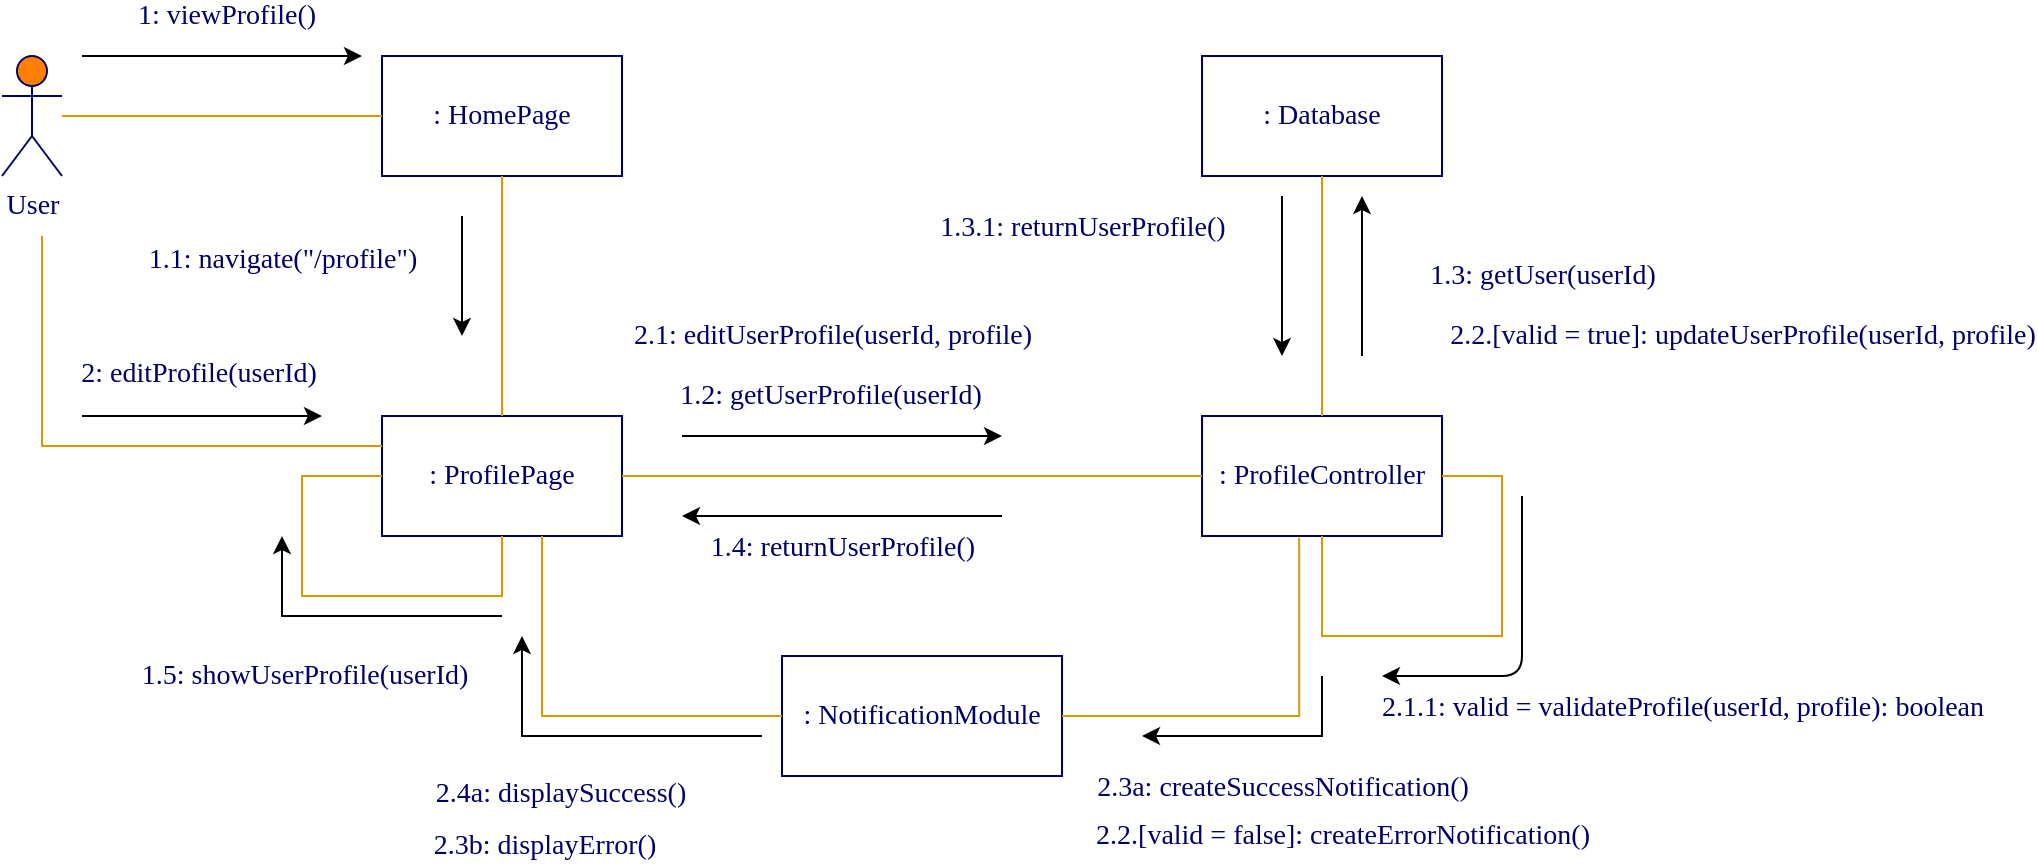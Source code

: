 <mxfile version="27.0.6" pages="2">
  <diagram id="97tm-h5Ckm5sz74WQkq5" name="displayHabitHistory">
    <mxGraphModel dx="1034" dy="570" grid="1" gridSize="10" guides="1" tooltips="1" connect="1" arrows="1" fold="1" page="1" pageScale="1" pageWidth="850" pageHeight="1100" math="0" shadow="0">
      <root>
        <mxCell id="0" />
        <mxCell id="1" parent="0" />
        <mxCell id="gK8piUCHMvRaqXS9n0kf-1" value="User" style="shape=umlActor;verticalLabelPosition=bottom;labelBackgroundColor=#ffffff;verticalAlign=top;html=1;strokeColor=#000066;fillColor=#FF8000;fontFamily=Tahoma;fontSize=14;fontColor=#000066;" parent="1" vertex="1">
          <mxGeometry x="140" y="470" width="30" height="60" as="geometry" />
        </mxCell>
        <mxCell id="gK8piUCHMvRaqXS9n0kf-2" value=": HomePage" style="rounded=0;whiteSpace=wrap;html=1;labelBackgroundColor=#ffffff;strokeColor=#000066;fillColor=none;fontFamily=Tahoma;fontSize=14;fontColor=#000066;" parent="1" vertex="1">
          <mxGeometry x="330" y="470" width="120" height="60" as="geometry" />
        </mxCell>
        <mxCell id="gK8piUCHMvRaqXS9n0kf-3" value=": ProfilePage" style="rounded=0;whiteSpace=wrap;html=1;labelBackgroundColor=#ffffff;strokeColor=#000066;fillColor=none;fontFamily=Tahoma;fontSize=14;fontColor=#000066;" parent="1" vertex="1">
          <mxGeometry x="330" y="650" width="120" height="60" as="geometry" />
        </mxCell>
        <mxCell id="gK8piUCHMvRaqXS9n0kf-4" value=": ProfileController" style="rounded=0;whiteSpace=wrap;html=1;labelBackgroundColor=#ffffff;strokeColor=#000066;fillColor=none;fontFamily=Tahoma;fontSize=14;fontColor=#000066;" parent="1" vertex="1">
          <mxGeometry x="740" y="650" width="120" height="60" as="geometry" />
        </mxCell>
        <mxCell id="gK8piUCHMvRaqXS9n0kf-5" value=": NotificationModule" style="rounded=0;whiteSpace=wrap;html=1;labelBackgroundColor=#ffffff;strokeColor=#000066;fillColor=none;fontFamily=Tahoma;fontSize=14;fontColor=#000066;" parent="1" vertex="1">
          <mxGeometry x="530" y="770" width="140" height="60" as="geometry" />
        </mxCell>
        <mxCell id="gK8piUCHMvRaqXS9n0kf-6" value=": Database" style="rounded=0;whiteSpace=wrap;html=1;labelBackgroundColor=#ffffff;strokeColor=#000066;fillColor=none;fontFamily=Tahoma;fontSize=14;fontColor=#000066;" parent="1" vertex="1">
          <mxGeometry x="740" y="470" width="120" height="60" as="geometry" />
        </mxCell>
        <mxCell id="gK8piUCHMvRaqXS9n0kf-7" value="" style="endArrow=classic;html=1;fontFamily=Tahoma;fontSize=14;fontColor=#000066;" parent="1" edge="1">
          <mxGeometry width="50" height="50" relative="1" as="geometry">
            <mxPoint x="180" y="470" as="sourcePoint" />
            <mxPoint x="320" y="470" as="targetPoint" />
            <Array as="points">
              <mxPoint x="260" y="470" />
            </Array>
          </mxGeometry>
        </mxCell>
        <mxCell id="gK8piUCHMvRaqXS9n0kf-8" value="1: viewProfile()" style="text;html=1;resizable=0;points=[];align=center;verticalAlign=middle;labelBackgroundColor=#ffffff;fontSize=14;fontFamily=Tahoma;fontColor=#000066;" parent="gK8piUCHMvRaqXS9n0kf-7" vertex="1" connectable="0">
          <mxGeometry x="-0.618" y="4" relative="1" as="geometry">
            <mxPoint x="45" y="-16" as="offset" />
          </mxGeometry>
        </mxCell>
        <mxCell id="gK8piUCHMvRaqXS9n0kf-9" style="edgeStyle=orthogonalEdgeStyle;rounded=0;orthogonalLoop=1;jettySize=auto;html=1;fontFamily=Tahoma;fontSize=14;fontColor=#000066;endArrow=none;endFill=0;fillColor=#ffe6cc;strokeColor=#d79b00;entryX=0;entryY=0.5;entryDx=0;entryDy=0;" parent="1" source="gK8piUCHMvRaqXS9n0kf-1" target="gK8piUCHMvRaqXS9n0kf-2" edge="1">
          <mxGeometry relative="1" as="geometry">
            <mxPoint x="210" y="490" as="sourcePoint" />
            <mxPoint x="380" y="490" as="targetPoint" />
          </mxGeometry>
        </mxCell>
        <mxCell id="gK8piUCHMvRaqXS9n0kf-10" value="" style="endArrow=classic;html=1;rounded=0;" parent="1" edge="1">
          <mxGeometry width="50" height="50" relative="1" as="geometry">
            <mxPoint x="370" y="550" as="sourcePoint" />
            <mxPoint x="370" y="610" as="targetPoint" />
          </mxGeometry>
        </mxCell>
        <mxCell id="gK8piUCHMvRaqXS9n0kf-11" style="edgeStyle=orthogonalEdgeStyle;rounded=0;orthogonalLoop=1;jettySize=auto;html=1;fontFamily=Tahoma;fontSize=14;fontColor=#000066;endArrow=none;endFill=0;fillColor=#ffe6cc;strokeColor=#d79b00;entryX=0.5;entryY=0;entryDx=0;entryDy=0;exitX=0.5;exitY=1;exitDx=0;exitDy=0;" parent="1" source="gK8piUCHMvRaqXS9n0kf-2" target="gK8piUCHMvRaqXS9n0kf-3" edge="1">
          <mxGeometry relative="1" as="geometry">
            <mxPoint x="390" y="560" as="sourcePoint" />
            <mxPoint x="560" y="560" as="targetPoint" />
          </mxGeometry>
        </mxCell>
        <mxCell id="gK8piUCHMvRaqXS9n0kf-12" value="1.1: navigate(&quot;/profile&quot;)&lt;div&gt;&lt;br&gt;&lt;/div&gt;" style="text;html=1;resizable=0;points=[];align=center;verticalAlign=middle;labelBackgroundColor=#ffffff;fontSize=14;fontFamily=Tahoma;fontColor=#000066;" parent="1" vertex="1" connectable="0">
          <mxGeometry x="280" y="580" as="geometry" />
        </mxCell>
        <mxCell id="gK8piUCHMvRaqXS9n0kf-14" style="edgeStyle=orthogonalEdgeStyle;rounded=0;orthogonalLoop=1;jettySize=auto;html=1;fontFamily=Tahoma;fontSize=14;fontColor=#000066;endArrow=none;endFill=0;fillColor=#ffe6cc;strokeColor=#d79b00;entryX=0;entryY=0.5;entryDx=0;entryDy=0;exitX=1;exitY=0.5;exitDx=0;exitDy=0;" parent="1" source="gK8piUCHMvRaqXS9n0kf-3" target="gK8piUCHMvRaqXS9n0kf-4" edge="1">
          <mxGeometry relative="1" as="geometry">
            <mxPoint x="560" y="700" as="sourcePoint" />
            <mxPoint x="720" y="700" as="targetPoint" />
          </mxGeometry>
        </mxCell>
        <mxCell id="gK8piUCHMvRaqXS9n0kf-15" style="edgeStyle=orthogonalEdgeStyle;rounded=0;orthogonalLoop=1;jettySize=auto;html=1;fontFamily=Tahoma;fontSize=14;fontColor=#000066;endArrow=none;endFill=0;fillColor=#ffe6cc;strokeColor=#d79b00;entryX=0.5;entryY=1;entryDx=0;entryDy=0;exitX=0.5;exitY=0;exitDx=0;exitDy=0;" parent="1" source="gK8piUCHMvRaqXS9n0kf-4" target="gK8piUCHMvRaqXS9n0kf-6" edge="1">
          <mxGeometry relative="1" as="geometry">
            <mxPoint x="760" y="600" as="sourcePoint" />
            <mxPoint x="920" y="600" as="targetPoint" />
            <Array as="points">
              <mxPoint x="800" y="590" />
              <mxPoint x="800" y="590" />
            </Array>
          </mxGeometry>
        </mxCell>
        <mxCell id="gK8piUCHMvRaqXS9n0kf-16" value="" style="endArrow=classic;html=1;fontFamily=Tahoma;fontSize=14;fontColor=#000066;" parent="1" edge="1">
          <mxGeometry width="50" height="50" relative="1" as="geometry">
            <mxPoint x="480" y="660" as="sourcePoint" />
            <mxPoint x="640" y="660" as="targetPoint" />
            <Array as="points" />
          </mxGeometry>
        </mxCell>
        <mxCell id="gK8piUCHMvRaqXS9n0kf-17" value="1.2: getUserProfile(userId)" style="text;html=1;resizable=0;points=[];align=center;verticalAlign=middle;labelBackgroundColor=#ffffff;fontSize=14;fontFamily=Tahoma;fontColor=#000066;" parent="gK8piUCHMvRaqXS9n0kf-16" vertex="1" connectable="0">
          <mxGeometry x="-0.618" y="4" relative="1" as="geometry">
            <mxPoint x="43" y="-16" as="offset" />
          </mxGeometry>
        </mxCell>
        <mxCell id="gK8piUCHMvRaqXS9n0kf-18" value="" style="endArrow=classic;html=1;fontFamily=Tahoma;fontSize=14;fontColor=#000066;" parent="1" edge="1">
          <mxGeometry width="50" height="50" relative="1" as="geometry">
            <mxPoint x="820" y="620" as="sourcePoint" />
            <mxPoint x="820" y="540" as="targetPoint" />
            <Array as="points" />
          </mxGeometry>
        </mxCell>
        <mxCell id="gK8piUCHMvRaqXS9n0kf-19" value="1.3: getUser(userId)" style="text;html=1;resizable=0;points=[];align=center;verticalAlign=middle;labelBackgroundColor=#ffffff;fontSize=14;fontFamily=Tahoma;fontColor=#000066;" parent="gK8piUCHMvRaqXS9n0kf-18" vertex="1" connectable="0">
          <mxGeometry x="-0.618" y="4" relative="1" as="geometry">
            <mxPoint x="94" y="-25" as="offset" />
          </mxGeometry>
        </mxCell>
        <mxCell id="gK8piUCHMvRaqXS9n0kf-20" value="" style="endArrow=classic;html=1;rounded=0;" parent="1" edge="1">
          <mxGeometry width="50" height="50" relative="1" as="geometry">
            <mxPoint x="780" y="540" as="sourcePoint" />
            <mxPoint x="780" y="620" as="targetPoint" />
          </mxGeometry>
        </mxCell>
        <mxCell id="gK8piUCHMvRaqXS9n0kf-21" value="1.3.1: returnUserProfile()" style="text;html=1;resizable=0;points=[];align=center;verticalAlign=middle;labelBackgroundColor=#ffffff;fontSize=14;fontFamily=Tahoma;fontColor=#000066;" parent="1" vertex="1" connectable="0">
          <mxGeometry x="680" y="560" as="geometry">
            <mxPoint y="-4" as="offset" />
          </mxGeometry>
        </mxCell>
        <mxCell id="gK8piUCHMvRaqXS9n0kf-22" value="" style="endArrow=classic;html=1;rounded=0;" parent="1" edge="1">
          <mxGeometry width="50" height="50" relative="1" as="geometry">
            <mxPoint x="640" y="700" as="sourcePoint" />
            <mxPoint x="480" y="700" as="targetPoint" />
          </mxGeometry>
        </mxCell>
        <mxCell id="gK8piUCHMvRaqXS9n0kf-23" value="1.4: returnUserProfile()" style="text;html=1;resizable=0;points=[];align=center;verticalAlign=middle;labelBackgroundColor=#ffffff;fontSize=14;fontFamily=Tahoma;fontColor=#000066;" parent="1" vertex="1" connectable="0">
          <mxGeometry x="560" y="720" as="geometry">
            <mxPoint y="-4" as="offset" />
          </mxGeometry>
        </mxCell>
        <mxCell id="gK8piUCHMvRaqXS9n0kf-24" style="edgeStyle=orthogonalEdgeStyle;rounded=0;orthogonalLoop=1;jettySize=auto;html=1;entryX=0;entryY=0.5;entryDx=0;entryDy=0;startArrow=none;startFill=0;endArrow=none;endFill=0;fontFamily=Tahoma;fontSize=14;fontColor=#000066;fillColor=#ffe6cc;strokeColor=#d79b00;exitX=0.5;exitY=1;exitDx=0;exitDy=0;" parent="1" source="gK8piUCHMvRaqXS9n0kf-3" target="gK8piUCHMvRaqXS9n0kf-3" edge="1">
          <mxGeometry relative="1" as="geometry">
            <Array as="points">
              <mxPoint x="390" y="740" />
              <mxPoint x="290" y="740" />
              <mxPoint x="290" y="680" />
            </Array>
            <mxPoint x="300" y="700" as="sourcePoint" />
            <mxPoint x="260" y="710" as="targetPoint" />
          </mxGeometry>
        </mxCell>
        <mxCell id="gK8piUCHMvRaqXS9n0kf-25" value="1.5: showUserProfile(userId)" style="text;html=1;resizable=0;points=[];align=center;verticalAlign=middle;labelBackgroundColor=#ffffff;fontSize=14;fontFamily=Tahoma;fontColor=#000066;" parent="1" vertex="1" connectable="0">
          <mxGeometry x="290" y="780" as="geometry">
            <mxPoint x="1" as="offset" />
          </mxGeometry>
        </mxCell>
        <mxCell id="gK8piUCHMvRaqXS9n0kf-27" style="edgeStyle=orthogonalEdgeStyle;rounded=0;orthogonalLoop=1;jettySize=auto;html=1;fontFamily=Tahoma;fontSize=14;fontColor=#000066;endArrow=none;endFill=0;fillColor=#ffe6cc;strokeColor=#d79b00;entryX=0;entryY=0.25;entryDx=0;entryDy=0;" parent="1" target="gK8piUCHMvRaqXS9n0kf-3" edge="1">
          <mxGeometry relative="1" as="geometry">
            <mxPoint x="160" y="560" as="sourcePoint" />
            <mxPoint x="310" y="650" as="targetPoint" />
            <Array as="points">
              <mxPoint x="160" y="665" />
            </Array>
          </mxGeometry>
        </mxCell>
        <mxCell id="gK8piUCHMvRaqXS9n0kf-28" value="2: editProfile(userId)" style="text;html=1;resizable=0;points=[];align=center;verticalAlign=middle;labelBackgroundColor=#ffffff;fontSize=14;fontFamily=Tahoma;fontColor=#000066;" parent="1" vertex="1" connectable="0">
          <mxGeometry x="240" y="630" as="geometry">
            <mxPoint x="-2" y="-1" as="offset" />
          </mxGeometry>
        </mxCell>
        <mxCell id="gK8piUCHMvRaqXS9n0kf-29" value="" style="endArrow=classic;html=1;rounded=0;" parent="1" edge="1">
          <mxGeometry width="50" height="50" relative="1" as="geometry">
            <mxPoint x="390" y="750" as="sourcePoint" />
            <mxPoint x="280" y="710" as="targetPoint" />
            <Array as="points">
              <mxPoint x="280" y="750" />
            </Array>
          </mxGeometry>
        </mxCell>
        <mxCell id="gK8piUCHMvRaqXS9n0kf-30" value="" style="endArrow=classic;html=1;rounded=0;" parent="1" edge="1">
          <mxGeometry width="50" height="50" relative="1" as="geometry">
            <mxPoint x="180" y="650" as="sourcePoint" />
            <mxPoint x="300" y="650" as="targetPoint" />
          </mxGeometry>
        </mxCell>
        <mxCell id="gK8piUCHMvRaqXS9n0kf-31" value="2.1: editUserProfile(userId, profile)" style="text;html=1;resizable=0;points=[];align=center;verticalAlign=middle;labelBackgroundColor=#ffffff;fontSize=14;fontFamily=Tahoma;fontColor=#000066;" parent="1" vertex="1" connectable="0">
          <mxGeometry x="555" y="610" as="geometry" />
        </mxCell>
        <mxCell id="gK8piUCHMvRaqXS9n0kf-32" value="2.2.[valid = true]: updateUserProfile(userId, profile)" style="text;html=1;resizable=0;points=[];align=center;verticalAlign=middle;labelBackgroundColor=#ffffff;fontSize=14;fontFamily=Tahoma;fontColor=#000066;" parent="1" vertex="1" connectable="0">
          <mxGeometry x="1010" y="610" as="geometry" />
        </mxCell>
        <mxCell id="gK8piUCHMvRaqXS9n0kf-37" style="edgeStyle=orthogonalEdgeStyle;rounded=0;orthogonalLoop=1;jettySize=auto;html=1;fontFamily=Tahoma;fontSize=14;fontColor=#000066;endArrow=none;endFill=0;fillColor=#ffe6cc;strokeColor=#d79b00;entryX=1;entryY=0.5;entryDx=0;entryDy=0;exitX=0.405;exitY=1.014;exitDx=0;exitDy=0;exitPerimeter=0;" parent="1" source="gK8piUCHMvRaqXS9n0kf-4" target="gK8piUCHMvRaqXS9n0kf-5" edge="1">
          <mxGeometry relative="1" as="geometry">
            <mxPoint x="690" y="730" as="sourcePoint" />
            <mxPoint x="690" y="610" as="targetPoint" />
            <Array as="points">
              <mxPoint x="789" y="800" />
            </Array>
          </mxGeometry>
        </mxCell>
        <mxCell id="gK8piUCHMvRaqXS9n0kf-38" value="2.3a: createSuccessNotification()" style="text;html=1;resizable=0;points=[];align=center;verticalAlign=middle;labelBackgroundColor=#ffffff;fontSize=14;fontFamily=Tahoma;fontColor=#000066;" parent="1" vertex="1" connectable="0">
          <mxGeometry x="780" y="840" as="geometry">
            <mxPoint y="-4" as="offset" />
          </mxGeometry>
        </mxCell>
        <mxCell id="gK8piUCHMvRaqXS9n0kf-39" value="" style="endArrow=classic;html=1;rounded=0;" parent="1" edge="1">
          <mxGeometry width="50" height="50" relative="1" as="geometry">
            <mxPoint x="800" y="780" as="sourcePoint" />
            <mxPoint x="710" y="810" as="targetPoint" />
            <Array as="points">
              <mxPoint x="800" y="810" />
              <mxPoint x="760" y="810" />
            </Array>
          </mxGeometry>
        </mxCell>
        <mxCell id="gK8piUCHMvRaqXS9n0kf-41" style="edgeStyle=orthogonalEdgeStyle;rounded=0;orthogonalLoop=1;jettySize=auto;html=1;fontFamily=Tahoma;fontSize=14;fontColor=#000066;endArrow=none;endFill=0;fillColor=#ffe6cc;strokeColor=#d79b00;exitX=0;exitY=0.5;exitDx=0;exitDy=0;" parent="1" source="gK8piUCHMvRaqXS9n0kf-5" edge="1">
          <mxGeometry relative="1" as="geometry">
            <mxPoint x="430" y="840" as="sourcePoint" />
            <mxPoint x="410" y="710" as="targetPoint" />
            <Array as="points">
              <mxPoint x="410" y="800" />
            </Array>
          </mxGeometry>
        </mxCell>
        <mxCell id="gK8piUCHMvRaqXS9n0kf-42" value="2.4a: displaySuccess()" style="text;html=1;resizable=0;points=[];align=center;verticalAlign=middle;labelBackgroundColor=#ffffff;fontSize=14;fontFamily=Tahoma;fontColor=#000066;" parent="1" vertex="1" connectable="0">
          <mxGeometry x="400" y="840" as="geometry">
            <mxPoint x="19" y="-1" as="offset" />
          </mxGeometry>
        </mxCell>
        <mxCell id="gK8piUCHMvRaqXS9n0kf-43" value="" style="endArrow=classic;html=1;rounded=0;" parent="1" edge="1">
          <mxGeometry width="50" height="50" relative="1" as="geometry">
            <mxPoint x="520" y="810" as="sourcePoint" />
            <mxPoint x="400" y="760" as="targetPoint" />
            <Array as="points">
              <mxPoint x="400" y="810" />
            </Array>
          </mxGeometry>
        </mxCell>
        <mxCell id="gK8piUCHMvRaqXS9n0kf-50" value="2.1.1: valid = validateProfile(userId, profile): boolean" style="text;html=1;resizable=0;points=[];align=center;verticalAlign=middle;labelBackgroundColor=#ffffff;fontSize=14;fontFamily=Tahoma;fontColor=#000066;" parent="1" vertex="1" connectable="0">
          <mxGeometry x="980" y="800" as="geometry">
            <mxPoint y="-4" as="offset" />
          </mxGeometry>
        </mxCell>
        <mxCell id="gK8piUCHMvRaqXS9n0kf-51" value="" style="endArrow=classic;html=1;fontFamily=Tahoma;fontSize=14;fontColor=#000066;" parent="1" edge="1">
          <mxGeometry width="50" height="50" relative="1" as="geometry">
            <mxPoint x="900" y="690" as="sourcePoint" />
            <mxPoint x="830" y="780" as="targetPoint" />
            <Array as="points">
              <mxPoint x="900" y="780" />
            </Array>
          </mxGeometry>
        </mxCell>
        <mxCell id="gK8piUCHMvRaqXS9n0kf-53" style="edgeStyle=orthogonalEdgeStyle;rounded=0;orthogonalLoop=1;jettySize=auto;html=1;fontFamily=Tahoma;fontSize=14;fontColor=#000066;endArrow=none;endFill=0;fillColor=#ffe6cc;strokeColor=#d79b00;entryX=0.5;entryY=1;entryDx=0;entryDy=0;exitX=1;exitY=0.5;exitDx=0;exitDy=0;" parent="1" source="gK8piUCHMvRaqXS9n0kf-4" target="gK8piUCHMvRaqXS9n0kf-4" edge="1">
          <mxGeometry relative="1" as="geometry">
            <mxPoint x="890" y="650" as="sourcePoint" />
            <mxPoint x="890" y="530" as="targetPoint" />
            <Array as="points">
              <mxPoint x="890" y="680" />
              <mxPoint x="890" y="760" />
              <mxPoint x="800" y="760" />
            </Array>
          </mxGeometry>
        </mxCell>
        <mxCell id="gK8piUCHMvRaqXS9n0kf-54" value="2.2.[valid = false]: createErrorNotification()" style="text;html=1;resizable=0;points=[];align=center;verticalAlign=middle;labelBackgroundColor=#ffffff;fontSize=14;fontFamily=Tahoma;fontColor=#000066;" parent="1" vertex="1" connectable="0">
          <mxGeometry x="810" y="860" as="geometry" />
        </mxCell>
        <mxCell id="gK8piUCHMvRaqXS9n0kf-55" value="2.3b: displayError()" style="text;html=1;resizable=0;points=[];align=center;verticalAlign=middle;labelBackgroundColor=#ffffff;fontSize=14;fontFamily=Tahoma;fontColor=#000066;" parent="1" vertex="1" connectable="0">
          <mxGeometry x="390" y="870" as="geometry">
            <mxPoint x="21" y="-5" as="offset" />
          </mxGeometry>
        </mxCell>
      </root>
    </mxGraphModel>
  </diagram>
  <diagram id="osA8b_FAwORKnyaBnRQK" name="habitCheckin">
    <mxGraphModel dx="946" dy="908" grid="1" gridSize="10" guides="1" tooltips="1" connect="1" arrows="1" fold="1" page="1" pageScale="1" pageWidth="850" pageHeight="1100" math="0" shadow="0">
      <root>
        <mxCell id="XAbNOAjU0VVLo9-ZD2AN-0" />
        <mxCell id="XAbNOAjU0VVLo9-ZD2AN-1" parent="XAbNOAjU0VVLo9-ZD2AN-0" />
        <mxCell id="4sUf3NCMvguzIFDBFmBf-1" value="&lt;font style=&quot;font-size: 14px&quot;&gt;SD checkin&lt;/font&gt;" style="shape=umlFrame;whiteSpace=wrap;html=1;strokeColor=#000066;fillColor=#FF8000;fontFamily=Tahoma;fontSize=10;fontColor=#000066;align=center;width=100;height=30;" parent="XAbNOAjU0VVLo9-ZD2AN-1" vertex="1">
          <mxGeometry x="40" y="415" width="640" height="501" as="geometry" />
        </mxCell>
        <mxCell id="4sUf3NCMvguzIFDBFmBf-2" value="" style="shape=umlLifeline;participant=umlActor;perimeter=lifelinePerimeter;whiteSpace=wrap;html=1;container=1;collapsible=0;recursiveResize=0;verticalAlign=top;spacingTop=36;labelBackgroundColor=#ffffff;outlineConnect=0;strokeColor=#000066;fillColor=#FF8000;fontFamily=Tahoma;fontSize=14;fontColor=#000066;" parent="XAbNOAjU0VVLo9-ZD2AN-1" vertex="1">
          <mxGeometry x="89" y="497" width="20" height="399" as="geometry" />
        </mxCell>
        <mxCell id="4sUf3NCMvguzIFDBFmBf-3" value="" style="html=1;points=[];perimeter=orthogonalPerimeter;strokeColor=#000066;fillColor=#FF8000;fontFamily=Tahoma;fontSize=10;fontColor=#000066;align=center;" parent="4sUf3NCMvguzIFDBFmBf-2" vertex="1">
          <mxGeometry x="5" y="143" width="10" height="24" as="geometry" />
        </mxCell>
        <mxCell id="4sUf3NCMvguzIFDBFmBf-4" value="User: Person" style="text;html=1;resizable=0;points=[];autosize=1;align=center;verticalAlign=top;spacingTop=-4;fontSize=14;fontFamily=Tahoma;fontColor=#000066;" parent="XAbNOAjU0VVLo9-ZD2AN-1" vertex="1">
          <mxGeometry x="80" y="456" width="90" height="20" as="geometry" />
        </mxCell>
        <mxCell id="4sUf3NCMvguzIFDBFmBf-5" value="" style="shape=umlLifeline;participant=umlControl;perimeter=lifelinePerimeter;whiteSpace=wrap;html=1;container=1;collapsible=0;recursiveResize=0;verticalAlign=top;spacingTop=36;labelBackgroundColor=#ffffff;outlineConnect=0;strokeColor=#000066;fillColor=#FF8000;fontFamily=Tahoma;fontSize=14;fontColor=#000066;" parent="XAbNOAjU0VVLo9-ZD2AN-1" vertex="1">
          <mxGeometry x="199" y="493" width="40" height="403" as="geometry" />
        </mxCell>
        <mxCell id="4sUf3NCMvguzIFDBFmBf-6" value="" style="html=1;points=[];perimeter=orthogonalPerimeter;strokeColor=#000066;fillColor=#FF8000;fontFamily=Tahoma;fontSize=14;fontColor=#000066;align=center;" parent="4sUf3NCMvguzIFDBFmBf-5" vertex="1">
          <mxGeometry x="15" y="83" width="10" height="287" as="geometry" />
        </mxCell>
        <mxCell id="4sUf3NCMvguzIFDBFmBf-7" value="" style="html=1;points=[];perimeter=orthogonalPerimeter;strokeColor=#000066;fillColor=#FF8000;fontFamily=Tahoma;fontSize=10;fontColor=#000066;align=center;" parent="4sUf3NCMvguzIFDBFmBf-5" vertex="1">
          <mxGeometry x="20" y="113" width="10" height="67" as="geometry" />
        </mxCell>
        <mxCell id="4sUf3NCMvguzIFDBFmBf-8" value="newCheckin()" style="edgeStyle=orthogonalEdgeStyle;html=1;align=left;spacingLeft=2;endArrow=block;rounded=0;strokeColor=#FF8000;fontFamily=Tahoma;fontSize=10;fontColor=#000066;exitX=1.1;exitY=0.025;exitPerimeter=0;entryX=1;entryY=0.957;entryPerimeter=0;" parent="4sUf3NCMvguzIFDBFmBf-5" source="4sUf3NCMvguzIFDBFmBf-7" target="4sUf3NCMvguzIFDBFmBf-7" edge="1">
          <mxGeometry relative="1" as="geometry">
            <mxPoint x="25" y="93" as="sourcePoint" />
            <Array as="points">
              <mxPoint x="31" y="114" />
              <mxPoint x="50" y="114" />
              <mxPoint x="50" y="177" />
            </Array>
          </mxGeometry>
        </mxCell>
        <mxCell id="4sUf3NCMvguzIFDBFmBf-9" value="&lt;div style=&quot;text-align: center&quot;&gt;&lt;span&gt;Habit Tracker&amp;nbsp;&lt;/span&gt;&lt;/div&gt;&lt;div style=&quot;text-align: center&quot;&gt;app UI&lt;/div&gt;" style="text;html=1;resizable=0;points=[];autosize=1;align=left;verticalAlign=top;spacingTop=-4;fontSize=14;fontFamily=Tahoma;fontColor=#000066;" parent="XAbNOAjU0VVLo9-ZD2AN-1" vertex="1">
          <mxGeometry x="175" y="456" width="100" height="40" as="geometry" />
        </mxCell>
        <mxCell id="4sUf3NCMvguzIFDBFmBf-10" value="" style="shape=umlLifeline;participant=umlEntity;perimeter=lifelinePerimeter;whiteSpace=wrap;html=1;container=1;collapsible=0;recursiveResize=0;verticalAlign=top;spacingTop=36;labelBackgroundColor=#ffffff;outlineConnect=0;fontFamily=Tahoma;fontSize=14;fontColor=#000066;align=center;strokeColor=#000066;fillColor=#FF8000;" parent="XAbNOAjU0VVLo9-ZD2AN-1" vertex="1">
          <mxGeometry x="480" y="495" width="44" height="401" as="geometry" />
        </mxCell>
        <mxCell id="4sUf3NCMvguzIFDBFmBf-11" value="Authentication&amp;nbsp;&lt;div&gt;Service&lt;/div&gt;" style="text;html=1;resizable=0;points=[];autosize=1;align=center;verticalAlign=top;spacingTop=-4;fontSize=14;fontFamily=Tahoma;fontColor=#000066;" parent="XAbNOAjU0VVLo9-ZD2AN-1" vertex="1">
          <mxGeometry x="441" y="456" width="110" height="40" as="geometry" />
        </mxCell>
        <mxCell id="4sUf3NCMvguzIFDBFmBf-12" value="" style="shape=umlLifeline;participant=umlBoundary;perimeter=lifelinePerimeter;whiteSpace=wrap;html=1;container=1;collapsible=0;recursiveResize=0;verticalAlign=top;spacingTop=36;labelBackgroundColor=#ffffff;outlineConnect=0;fontFamily=Tahoma;fontSize=14;fontColor=#000066;align=center;strokeColor=#000066;fillColor=#FF8000;" parent="XAbNOAjU0VVLo9-ZD2AN-1" vertex="1">
          <mxGeometry x="350" y="495" width="49" height="401" as="geometry" />
        </mxCell>
        <mxCell id="4sUf3NCMvguzIFDBFmBf-13" value="" style="html=1;points=[];perimeter=orthogonalPerimeter;strokeColor=#000066;fillColor=#FF8000;fontFamily=Tahoma;fontSize=10;fontColor=#000066;align=center;" parent="4sUf3NCMvguzIFDBFmBf-12" vertex="1">
          <mxGeometry x="20" y="222" width="10" height="19" as="geometry" />
        </mxCell>
        <mxCell id="4sUf3NCMvguzIFDBFmBf-14" value="&lt;div style=&quot;text-align: center&quot;&gt;Data store&lt;/div&gt;" style="text;html=1;resizable=0;points=[];autosize=1;align=center;verticalAlign=top;spacingTop=-4;fontSize=14;fontFamily=Tahoma;fontColor=#000066;" parent="XAbNOAjU0VVLo9-ZD2AN-1" vertex="1">
          <mxGeometry x="332" y="456" width="80" height="20" as="geometry" />
        </mxCell>
        <mxCell id="4sUf3NCMvguzIFDBFmBf-15" value="" style="shape=umlLifeline;participant=umlActor;perimeter=lifelinePerimeter;whiteSpace=wrap;html=1;container=1;collapsible=0;recursiveResize=0;verticalAlign=top;spacingTop=36;labelBackgroundColor=#ffffff;outlineConnect=0;strokeColor=#000066;fillColor=#FF8000;fontFamily=Tahoma;fontSize=14;fontColor=#000066;align=center;" parent="XAbNOAjU0VVLo9-ZD2AN-1" vertex="1">
          <mxGeometry x="591" y="497" width="20" height="399" as="geometry" />
        </mxCell>
        <mxCell id="4sUf3NCMvguzIFDBFmBf-16" value="" style="html=1;points=[];perimeter=orthogonalPerimeter;strokeColor=#000066;fillColor=#FF8000;fontFamily=Tahoma;fontSize=10;fontColor=#000066;align=center;" parent="4sUf3NCMvguzIFDBFmBf-15" vertex="1">
          <mxGeometry x="5" y="303" width="10" height="11" as="geometry" />
        </mxCell>
        <mxCell id="4sUf3NCMvguzIFDBFmBf-17" value="&lt;div style=&quot;text-align: center&quot;&gt;&lt;span&gt;Coach: Person&lt;/span&gt;&lt;/div&gt;" style="text;html=1;resizable=0;points=[];autosize=1;align=left;verticalAlign=top;spacingTop=-4;fontSize=14;fontFamily=Tahoma;fontColor=#000066;" parent="XAbNOAjU0VVLo9-ZD2AN-1" vertex="1">
          <mxGeometry x="551" y="456" width="100" height="20" as="geometry" />
        </mxCell>
        <mxCell id="4sUf3NCMvguzIFDBFmBf-18" value="&lt;font style=&quot;font-size: 10px;&quot;&gt;habit checkin&lt;/font&gt;" style="html=1;verticalAlign=bottom;endArrow=block;entryX=0;entryY=0;strokeColor=#FF8000;fontFamily=Tahoma;fontSize=10;fontColor=#000066;" parent="XAbNOAjU0VVLo9-ZD2AN-1" source="4sUf3NCMvguzIFDBFmBf-2" target="4sUf3NCMvguzIFDBFmBf-6" edge="1">
          <mxGeometry relative="1" as="geometry">
            <mxPoint x="144" y="576" as="sourcePoint" />
          </mxGeometry>
        </mxCell>
        <mxCell id="4sUf3NCMvguzIFDBFmBf-19" value="" style="html=1;verticalAlign=bottom;endArrow=open;dashed=1;endSize=8;exitX=0;exitY=0.95;strokeColor=#FF8000;fontFamily=Tahoma;fontSize=14;fontColor=#000066;" parent="XAbNOAjU0VVLo9-ZD2AN-1" source="4sUf3NCMvguzIFDBFmBf-6" target="4sUf3NCMvguzIFDBFmBf-2" edge="1">
          <mxGeometry relative="1" as="geometry">
            <mxPoint x="144" y="652" as="targetPoint" />
          </mxGeometry>
        </mxCell>
        <mxCell id="4sUf3NCMvguzIFDBFmBf-20" value="&lt;font style=&quot;font-size: 10px;&quot;&gt;addComment()&lt;/font&gt;" style="html=1;verticalAlign=bottom;endArrow=block;entryX=1;entryY=0;strokeColor=#FF8000;fontFamily=Tahoma;fontSize=10;fontColor=#000066;" parent="XAbNOAjU0VVLo9-ZD2AN-1" source="4sUf3NCMvguzIFDBFmBf-7" target="4sUf3NCMvguzIFDBFmBf-3" edge="1">
          <mxGeometry relative="1" as="geometry">
            <mxPoint x="164" y="596" as="sourcePoint" />
          </mxGeometry>
        </mxCell>
        <mxCell id="4sUf3NCMvguzIFDBFmBf-21" value="Comment" style="html=1;verticalAlign=bottom;endArrow=open;dashed=1;endSize=8;exitX=1;exitY=0.95;strokeColor=#FF8000;fontFamily=Tahoma;fontSize=10;fontColor=#000066;" parent="XAbNOAjU0VVLo9-ZD2AN-1" source="4sUf3NCMvguzIFDBFmBf-3" target="4sUf3NCMvguzIFDBFmBf-7" edge="1">
          <mxGeometry relative="1" as="geometry">
            <mxPoint x="164" y="653" as="targetPoint" />
          </mxGeometry>
        </mxCell>
        <mxCell id="4sUf3NCMvguzIFDBFmBf-22" value="saveCheckin(Habit.HabitHistory)" style="html=1;verticalAlign=bottom;endArrow=block;entryX=0;entryY=0;strokeColor=#FF8000;fontFamily=Tahoma;fontSize=10;fontColor=#000066;" parent="XAbNOAjU0VVLo9-ZD2AN-1" target="4sUf3NCMvguzIFDBFmBf-13" edge="1">
          <mxGeometry relative="1" as="geometry">
            <mxPoint x="224" y="718" as="sourcePoint" />
          </mxGeometry>
        </mxCell>
        <mxCell id="4sUf3NCMvguzIFDBFmBf-23" value="" style="html=1;verticalAlign=bottom;endArrow=open;dashed=1;endSize=8;exitX=0;exitY=0.95;strokeColor=#FF8000;fontFamily=Tahoma;fontSize=10;fontColor=#000066;" parent="XAbNOAjU0VVLo9-ZD2AN-1" source="4sUf3NCMvguzIFDBFmBf-13" edge="1">
          <mxGeometry relative="1" as="geometry">
            <mxPoint x="224" y="736" as="targetPoint" />
          </mxGeometry>
        </mxCell>
        <mxCell id="4sUf3NCMvguzIFDBFmBf-24" value="checkinPushNotification(UserID,Habit.HabitHistory.Checkin)" style="html=1;verticalAlign=bottom;endArrow=block;entryX=0;entryY=0;strokeColor=#FF8000;fontFamily=Tahoma;fontSize=10;fontColor=#000066;" parent="XAbNOAjU0VVLo9-ZD2AN-1" target="4sUf3NCMvguzIFDBFmBf-16" edge="1">
          <mxGeometry relative="1" as="geometry">
            <mxPoint x="224" y="800" as="sourcePoint" />
          </mxGeometry>
        </mxCell>
        <mxCell id="4sUf3NCMvguzIFDBFmBf-25" value="" style="html=1;verticalAlign=bottom;endArrow=open;dashed=1;endSize=8;exitX=0;exitY=0.95;strokeColor=#FF8000;fontFamily=Tahoma;fontSize=10;fontColor=#000066;" parent="XAbNOAjU0VVLo9-ZD2AN-1" source="4sUf3NCMvguzIFDBFmBf-16" edge="1">
          <mxGeometry relative="1" as="geometry">
            <mxPoint x="224" y="810" as="targetPoint" />
          </mxGeometry>
        </mxCell>
        <mxCell id="4sUf3NCMvguzIFDBFmBf-26" value="opt" style="shape=umlFrame;whiteSpace=wrap;html=1;strokeColor=#000066;fillColor=#FF8000;fontFamily=Tahoma;fontSize=10;fontColor=#000066;align=center;width=40;height=16;" parent="XAbNOAjU0VVLo9-ZD2AN-1" vertex="1">
          <mxGeometry x="90" y="610" width="150" height="56" as="geometry" />
        </mxCell>
        <mxCell id="4sUf3NCMvguzIFDBFmBf-27" value="Comment == yes" style="text;html=1;resizable=0;points=[];autosize=1;align=left;verticalAlign=top;spacingTop=-4;fontSize=10;fontFamily=Tahoma;fontColor=#000066;" parent="XAbNOAjU0VVLo9-ZD2AN-1" vertex="1">
          <mxGeometry x="130" y="610" width="90" height="10" as="geometry" />
        </mxCell>
        <mxCell id="4sUf3NCMvguzIFDBFmBf-28" value="coach != NULL" style="text;html=1;resizable=0;points=[];autosize=1;align=left;verticalAlign=top;spacingTop=-4;fontSize=10;fontFamily=Tahoma;fontColor=#000066;" parent="XAbNOAjU0VVLo9-ZD2AN-1" vertex="1">
          <mxGeometry x="260" y="768" width="80" height="10" as="geometry" />
        </mxCell>
        <mxCell id="4sUf3NCMvguzIFDBFmBf-29" value="" style="endArrow=none;dashed=1;html=1;strokeColor=#000066;fontFamily=Tahoma;fontSize=10;fontColor=#000066;entryX=1;entryY=0.429;entryPerimeter=0;exitX=0.004;exitY=0.436;exitPerimeter=0;" parent="XAbNOAjU0VVLo9-ZD2AN-1" source="4sUf3NCMvguzIFDBFmBf-30" target="4sUf3NCMvguzIFDBFmBf-30" edge="1">
          <mxGeometry width="50" height="50" relative="1" as="geometry">
            <mxPoint x="80" y="1026" as="sourcePoint" />
            <mxPoint x="130" y="976" as="targetPoint" />
          </mxGeometry>
        </mxCell>
        <mxCell id="4sUf3NCMvguzIFDBFmBf-30" value="par" style="shape=umlFrame;whiteSpace=wrap;html=1;strokeColor=#000066;fillColor=#FF8000;fontFamily=Tahoma;fontSize=10;fontColor=#000066;align=center;width=40;height=20;" parent="XAbNOAjU0VVLo9-ZD2AN-1" vertex="1">
          <mxGeometry x="170" y="694" width="450" height="140" as="geometry" />
        </mxCell>
        <mxCell id="4sUf3NCMvguzIFDBFmBf-31" value="opt" style="shape=umlFrame;whiteSpace=wrap;html=1;strokeColor=#000066;fillColor=#FF8000;fontFamily=Tahoma;fontSize=10;fontColor=#000066;align=center;width=50;height=20;" parent="XAbNOAjU0VVLo9-ZD2AN-1" vertex="1">
          <mxGeometry x="210" y="768" width="400" height="53" as="geometry" />
        </mxCell>
        <mxCell id="ALjJiwd98mLg6pKJFKZ1-0" style="edgeStyle=orthogonalEdgeStyle;rounded=0;orthogonalLoop=1;jettySize=auto;html=1;fontFamily=Tahoma;fontSize=14;fontColor=#000066;endArrow=none;endFill=0;fillColor=#ffe6cc;strokeColor=#d79b00;" parent="XAbNOAjU0VVLo9-ZD2AN-1" source="ALjJiwd98mLg6pKJFKZ1-1" target="ALjJiwd98mLg6pKJFKZ1-3" edge="1">
          <mxGeometry relative="1" as="geometry">
            <Array as="points">
              <mxPoint x="200" y="190" />
              <mxPoint x="200" y="190" />
            </Array>
          </mxGeometry>
        </mxCell>
        <mxCell id="ALjJiwd98mLg6pKJFKZ1-1" value="User" style="shape=umlActor;verticalLabelPosition=bottom;labelBackgroundColor=#ffffff;verticalAlign=top;html=1;strokeColor=#000066;fillColor=#FF8000;fontFamily=Tahoma;fontSize=14;fontColor=#000066;" parent="XAbNOAjU0VVLo9-ZD2AN-1" vertex="1">
          <mxGeometry x="40" y="160" width="30" height="60" as="geometry" />
        </mxCell>
        <mxCell id="ALjJiwd98mLg6pKJFKZ1-2" value="" style="edgeStyle=orthogonalEdgeStyle;rounded=0;orthogonalLoop=1;jettySize=auto;html=1;endArrow=none;endFill=0;fontFamily=Tahoma;fontSize=14;fontColor=#000066;fillColor=#ffe6cc;strokeColor=#d79b00;" parent="XAbNOAjU0VVLo9-ZD2AN-1" source="ALjJiwd98mLg6pKJFKZ1-3" target="ALjJiwd98mLg6pKJFKZ1-4" edge="1">
          <mxGeometry relative="1" as="geometry">
            <Array as="points">
              <mxPoint x="370" y="190" />
              <mxPoint x="370" y="190" />
            </Array>
          </mxGeometry>
        </mxCell>
        <mxCell id="4aknmJp9HKiuCshJEBKm-6" style="edgeStyle=orthogonalEdgeStyle;rounded=0;orthogonalLoop=1;jettySize=auto;html=1;endArrow=none;endFill=0;fillColor=#ffe6cc;strokeColor=#d79b00;" parent="XAbNOAjU0VVLo9-ZD2AN-1" source="ALjJiwd98mLg6pKJFKZ1-3" target="4aknmJp9HKiuCshJEBKm-2" edge="1">
          <mxGeometry relative="1" as="geometry">
            <Array as="points">
              <mxPoint x="470" y="240" />
              <mxPoint x="470" y="240" />
            </Array>
          </mxGeometry>
        </mxCell>
        <mxCell id="ALjJiwd98mLg6pKJFKZ1-3" value="UI" style="rounded=0;whiteSpace=wrap;html=1;labelBackgroundColor=#ffffff;strokeColor=#000066;fillColor=none;fontFamily=Tahoma;fontSize=14;fontColor=#000066;" parent="XAbNOAjU0VVLo9-ZD2AN-1" vertex="1">
          <mxGeometry x="240" y="170" width="60" height="90" as="geometry" />
        </mxCell>
        <mxCell id="ALjJiwd98mLg6pKJFKZ1-4" value="Data Store" style="rounded=0;whiteSpace=wrap;html=1;labelBackgroundColor=#ffffff;strokeColor=#000066;fillColor=none;fontFamily=Tahoma;fontSize=14;fontColor=#000066;" parent="XAbNOAjU0VVLo9-ZD2AN-1" vertex="1">
          <mxGeometry x="560" y="170" width="60" height="40" as="geometry" />
        </mxCell>
        <mxCell id="ALjJiwd98mLg6pKJFKZ1-17" value="" style="endArrow=classic;html=1;fontColor=#000066;" parent="XAbNOAjU0VVLo9-ZD2AN-1" edge="1">
          <mxGeometry width="50" height="50" relative="1" as="geometry">
            <mxPoint x="100" y="180" as="sourcePoint" />
            <mxPoint x="210" y="180" as="targetPoint" />
          </mxGeometry>
        </mxCell>
        <mxCell id="ALjJiwd98mLg6pKJFKZ1-20" value="1 habitCheckin()" style="text;html=1;resizable=0;points=[];align=center;verticalAlign=middle;labelBackgroundColor=#ffffff;fontColor=#000066;" parent="ALjJiwd98mLg6pKJFKZ1-17" vertex="1" connectable="0">
          <mxGeometry x="-0.545" y="2" relative="1" as="geometry">
            <mxPoint x="25" y="-18" as="offset" />
          </mxGeometry>
        </mxCell>
        <mxCell id="ALjJiwd98mLg6pKJFKZ1-18" value="" style="endArrow=classic;html=1;dashed=1;fontColor=#000066;" parent="XAbNOAjU0VVLo9-ZD2AN-1" edge="1">
          <mxGeometry width="50" height="50" relative="1" as="geometry">
            <mxPoint x="100" y="230" as="sourcePoint" />
            <mxPoint x="210" y="230" as="targetPoint" />
          </mxGeometry>
        </mxCell>
        <mxCell id="ALjJiwd98mLg6pKJFKZ1-22" value="1.1.1 addComment()" style="text;html=1;resizable=0;points=[];align=center;verticalAlign=middle;labelBackgroundColor=#ffffff;fontColor=#000066;" parent="ALjJiwd98mLg6pKJFKZ1-18" vertex="1" connectable="0">
          <mxGeometry x="-0.073" y="1" relative="1" as="geometry">
            <mxPoint x="9" y="-19" as="offset" />
          </mxGeometry>
        </mxCell>
        <mxCell id="ALjJiwd98mLg6pKJFKZ1-23" value="1.1.2&amp;nbsp;Comment" style="text;html=1;resizable=0;points=[];align=center;verticalAlign=middle;labelBackgroundColor=#ffffff;fontColor=#000066;" parent="ALjJiwd98mLg6pKJFKZ1-18" vertex="1" connectable="0">
          <mxGeometry x="-0.164" y="-1" relative="1" as="geometry">
            <mxPoint x="4" y="9" as="offset" />
          </mxGeometry>
        </mxCell>
        <mxCell id="ALjJiwd98mLg6pKJFKZ1-19" value="" style="endArrow=classic;html=1;endFill=1;fontColor=#000066;" parent="XAbNOAjU0VVLo9-ZD2AN-1" edge="1">
          <mxGeometry width="50" height="50" relative="1" as="geometry">
            <mxPoint x="210" y="200" as="sourcePoint" />
            <mxPoint x="100" y="200" as="targetPoint" />
          </mxGeometry>
        </mxCell>
        <mxCell id="ALjJiwd98mLg6pKJFKZ1-24" value="" style="endArrow=none;html=1;exitX=0.25;exitY=0;exitDx=0;exitDy=0;rounded=0;entryX=1.017;entryY=0.111;entryDx=0;entryDy=0;entryPerimeter=0;fillColor=#ffe6cc;strokeColor=#d79b00;" parent="XAbNOAjU0VVLo9-ZD2AN-1" source="ALjJiwd98mLg6pKJFKZ1-3" target="ALjJiwd98mLg6pKJFKZ1-3" edge="1">
          <mxGeometry width="50" height="50" relative="1" as="geometry">
            <mxPoint x="40" y="1180" as="sourcePoint" />
            <mxPoint x="90" y="1130" as="targetPoint" />
            <Array as="points">
              <mxPoint x="255" y="120" />
              <mxPoint x="320" y="120" />
              <mxPoint x="320" y="180" />
            </Array>
          </mxGeometry>
        </mxCell>
        <mxCell id="ALjJiwd98mLg6pKJFKZ1-25" value="" style="endArrow=classic;html=1;fontColor=#000066;" parent="XAbNOAjU0VVLo9-ZD2AN-1" edge="1">
          <mxGeometry width="50" height="50" relative="1" as="geometry">
            <mxPoint x="330" y="150" as="sourcePoint" />
            <mxPoint x="260" y="110" as="targetPoint" />
            <Array as="points">
              <mxPoint x="330" y="110" />
            </Array>
          </mxGeometry>
        </mxCell>
        <mxCell id="ALjJiwd98mLg6pKJFKZ1-26" value="1.1 newCheckin()" style="text;html=1;resizable=0;points=[];align=center;verticalAlign=middle;labelBackgroundColor=#ffffff;fontColor=#000066;" parent="ALjJiwd98mLg6pKJFKZ1-25" vertex="1" connectable="0">
          <mxGeometry x="0.436" y="-2" relative="1" as="geometry">
            <mxPoint x="-1" y="-18" as="offset" />
          </mxGeometry>
        </mxCell>
        <mxCell id="ALjJiwd98mLg6pKJFKZ1-27" value="" style="endArrow=classic;html=1;fontColor=#000066;" parent="XAbNOAjU0VVLo9-ZD2AN-1" edge="1">
          <mxGeometry width="50" height="50" relative="1" as="geometry">
            <mxPoint x="340" y="180" as="sourcePoint" />
            <mxPoint x="540" y="180" as="targetPoint" />
          </mxGeometry>
        </mxCell>
        <mxCell id="ALjJiwd98mLg6pKJFKZ1-28" value="1.2 saveCheckin(Habit_HabitHistory)" style="text;html=1;resizable=0;points=[];align=center;verticalAlign=middle;labelBackgroundColor=#ffffff;fontColor=#000066;" parent="ALjJiwd98mLg6pKJFKZ1-27" vertex="1" connectable="0">
          <mxGeometry x="0.317" y="2" relative="1" as="geometry">
            <mxPoint x="-31" y="-18" as="offset" />
          </mxGeometry>
        </mxCell>
        <mxCell id="4aknmJp9HKiuCshJEBKm-2" value="Coach" style="shape=umlActor;verticalLabelPosition=bottom;labelBackgroundColor=#ffffff;verticalAlign=top;html=1;strokeColor=#000066;fillColor=#FF8000;fontFamily=Tahoma;fontSize=14;fontColor=#000066;" parent="XAbNOAjU0VVLo9-ZD2AN-1" vertex="1">
          <mxGeometry x="770" y="210" width="30" height="60" as="geometry" />
        </mxCell>
        <mxCell id="4aknmJp9HKiuCshJEBKm-3" style="edgeStyle=orthogonalEdgeStyle;rounded=0;orthogonalLoop=1;jettySize=auto;html=1;entryX=0.25;entryY=1;entryDx=0;entryDy=0;endArrow=none;endFill=0;fillColor=#ffe6cc;strokeColor=#d79b00;" parent="XAbNOAjU0VVLo9-ZD2AN-1" source="ALjJiwd98mLg6pKJFKZ1-3" target="ALjJiwd98mLg6pKJFKZ1-3" edge="1">
          <mxGeometry relative="1" as="geometry">
            <Array as="points">
              <mxPoint x="320" y="250" />
              <mxPoint x="320" y="310" />
              <mxPoint x="255" y="310" />
            </Array>
          </mxGeometry>
        </mxCell>
        <mxCell id="4aknmJp9HKiuCshJEBKm-4" value="" style="endArrow=classic;html=1;fontColor=#000066;" parent="XAbNOAjU0VVLo9-ZD2AN-1" edge="1">
          <mxGeometry width="50" height="50" relative="1" as="geometry">
            <mxPoint x="330" y="280" as="sourcePoint" />
            <mxPoint x="260" y="320" as="targetPoint" />
            <Array as="points">
              <mxPoint x="330" y="320" />
            </Array>
          </mxGeometry>
        </mxCell>
        <mxCell id="4aknmJp9HKiuCshJEBKm-5" value="1.3 getCoachID()" style="text;html=1;resizable=0;points=[];align=center;verticalAlign=middle;labelBackgroundColor=#ffffff;fontColor=#000066;" parent="4aknmJp9HKiuCshJEBKm-4" vertex="1" connectable="0">
          <mxGeometry x="0.473" y="1" relative="1" as="geometry">
            <mxPoint x="11" y="19" as="offset" />
          </mxGeometry>
        </mxCell>
        <mxCell id="7BExoTH8lzTWLg67Sfqi-0" value="" style="endArrow=classic;html=1;fontColor=#000066;" parent="XAbNOAjU0VVLo9-ZD2AN-1" edge="1">
          <mxGeometry width="50" height="50" relative="1" as="geometry">
            <mxPoint x="340" y="250" as="sourcePoint" />
            <mxPoint x="750" y="250" as="targetPoint" />
          </mxGeometry>
        </mxCell>
        <mxCell id="7BExoTH8lzTWLg67Sfqi-1" value="1.3.1 checkinPushNotification(UserID,Habit.HabitHistory.Checkin)" style="text;html=1;resizable=0;points=[];align=center;verticalAlign=middle;labelBackgroundColor=#ffffff;fontColor=#000066;" parent="7BExoTH8lzTWLg67Sfqi-0" vertex="1" connectable="0">
          <mxGeometry x="-0.303" relative="1" as="geometry">
            <mxPoint x="77" y="20" as="offset" />
          </mxGeometry>
        </mxCell>
      </root>
    </mxGraphModel>
  </diagram>
</mxfile>
